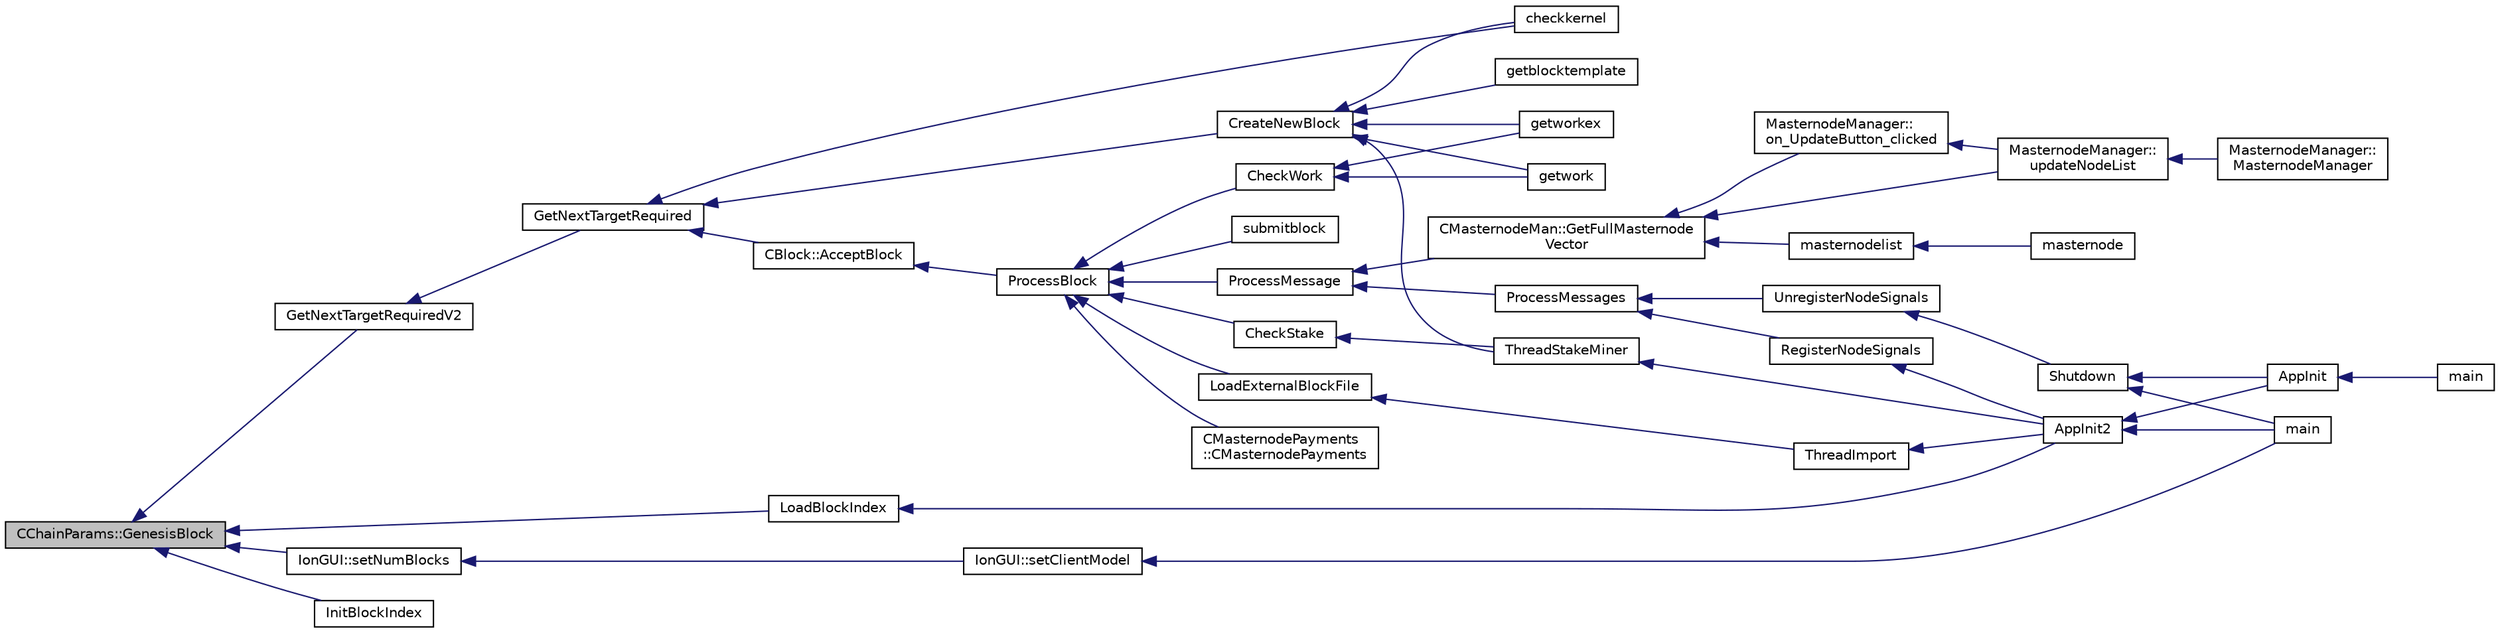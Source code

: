 digraph "CChainParams::GenesisBlock"
{
  edge [fontname="Helvetica",fontsize="10",labelfontname="Helvetica",labelfontsize="10"];
  node [fontname="Helvetica",fontsize="10",shape=record];
  rankdir="LR";
  Node809 [label="CChainParams::GenesisBlock",height=0.2,width=0.4,color="black", fillcolor="grey75", style="filled", fontcolor="black"];
  Node809 -> Node810 [dir="back",color="midnightblue",fontsize="10",style="solid",fontname="Helvetica"];
  Node810 [label="LoadBlockIndex",height=0.2,width=0.4,color="black", fillcolor="white", style="filled",URL="$d4/dbf/main_8h.html#a367f303d34b8a5501ac4d77bebab578c"];
  Node810 -> Node811 [dir="back",color="midnightblue",fontsize="10",style="solid",fontname="Helvetica"];
  Node811 [label="AppInit2",height=0.2,width=0.4,color="black", fillcolor="white", style="filled",URL="$d8/dc0/init_8h.html#a1a4c1bfbf6ba1db77e988b89b9cadfd3",tooltip="Initialize ion. "];
  Node811 -> Node812 [dir="back",color="midnightblue",fontsize="10",style="solid",fontname="Helvetica"];
  Node812 [label="AppInit",height=0.2,width=0.4,color="black", fillcolor="white", style="filled",URL="$d4/d35/iond_8cpp.html#ac59316b767e6984e1285f0531275286b"];
  Node812 -> Node813 [dir="back",color="midnightblue",fontsize="10",style="solid",fontname="Helvetica"];
  Node813 [label="main",height=0.2,width=0.4,color="black", fillcolor="white", style="filled",URL="$d4/d35/iond_8cpp.html#a0ddf1224851353fc92bfbff6f499fa97"];
  Node811 -> Node814 [dir="back",color="midnightblue",fontsize="10",style="solid",fontname="Helvetica"];
  Node814 [label="main",height=0.2,width=0.4,color="black", fillcolor="white", style="filled",URL="$d5/d2d/ion_8cpp.html#a0ddf1224851353fc92bfbff6f499fa97"];
  Node809 -> Node815 [dir="back",color="midnightblue",fontsize="10",style="solid",fontname="Helvetica"];
  Node815 [label="GetNextTargetRequiredV2",height=0.2,width=0.4,color="black", fillcolor="white", style="filled",URL="$d7/d48/proofs_8h.html#af2f79935ec3c4e7b1e9ab32ee4da0f06",tooltip="Calculate difficulty using retarget algorithm V2 by maintaining target. "];
  Node815 -> Node816 [dir="back",color="midnightblue",fontsize="10",style="solid",fontname="Helvetica"];
  Node816 [label="GetNextTargetRequired",height=0.2,width=0.4,color="black", fillcolor="white", style="filled",URL="$d7/d48/proofs_8h.html#a868a58404bd61b6a82901f428d152bae",tooltip="Calculate difficulty using retarget algorithm by maintaining target. "];
  Node816 -> Node817 [dir="back",color="midnightblue",fontsize="10",style="solid",fontname="Helvetica"];
  Node817 [label="CBlock::AcceptBlock",height=0.2,width=0.4,color="black", fillcolor="white", style="filled",URL="$d3/d51/class_c_block.html#a3f990a713116bd15c1f221c88b012ccf"];
  Node817 -> Node818 [dir="back",color="midnightblue",fontsize="10",style="solid",fontname="Helvetica"];
  Node818 [label="ProcessBlock",height=0.2,width=0.4,color="black", fillcolor="white", style="filled",URL="$d4/dbf/main_8h.html#a7c8a7be3439bb5e1e40548a332a3cf29"];
  Node818 -> Node819 [dir="back",color="midnightblue",fontsize="10",style="solid",fontname="Helvetica"];
  Node819 [label="LoadExternalBlockFile",height=0.2,width=0.4,color="black", fillcolor="white", style="filled",URL="$df/d0a/main_8cpp.html#afbdbbb5a1b376748e5460cbcf644a9af"];
  Node819 -> Node820 [dir="back",color="midnightblue",fontsize="10",style="solid",fontname="Helvetica"];
  Node820 [label="ThreadImport",height=0.2,width=0.4,color="black", fillcolor="white", style="filled",URL="$d4/dbf/main_8h.html#a0189c34248cd89bbbe20d4d6045bd7c9"];
  Node820 -> Node811 [dir="back",color="midnightblue",fontsize="10",style="solid",fontname="Helvetica"];
  Node818 -> Node821 [dir="back",color="midnightblue",fontsize="10",style="solid",fontname="Helvetica"];
  Node821 [label="ProcessMessage",height=0.2,width=0.4,color="black", fillcolor="white", style="filled",URL="$df/d0a/main_8cpp.html#a8ba92b1a4bce3c835e887a9073d17d8e"];
  Node821 -> Node822 [dir="back",color="midnightblue",fontsize="10",style="solid",fontname="Helvetica"];
  Node822 [label="ProcessMessages",height=0.2,width=0.4,color="black", fillcolor="white", style="filled",URL="$d4/dbf/main_8h.html#a196f9318f02448b85b28d612698934fd"];
  Node822 -> Node823 [dir="back",color="midnightblue",fontsize="10",style="solid",fontname="Helvetica"];
  Node823 [label="RegisterNodeSignals",height=0.2,width=0.4,color="black", fillcolor="white", style="filled",URL="$d4/dbf/main_8h.html#ab02615ff65f91d69f8d786ec900baa8a",tooltip="Register with a network node to receive its signals. "];
  Node823 -> Node811 [dir="back",color="midnightblue",fontsize="10",style="solid",fontname="Helvetica"];
  Node822 -> Node824 [dir="back",color="midnightblue",fontsize="10",style="solid",fontname="Helvetica"];
  Node824 [label="UnregisterNodeSignals",height=0.2,width=0.4,color="black", fillcolor="white", style="filled",URL="$d4/dbf/main_8h.html#a3ef0cc6e9d9d6435ee2a5569244d6ebd",tooltip="Unregister a network node. "];
  Node824 -> Node825 [dir="back",color="midnightblue",fontsize="10",style="solid",fontname="Helvetica"];
  Node825 [label="Shutdown",height=0.2,width=0.4,color="black", fillcolor="white", style="filled",URL="$d8/dc0/init_8h.html#ac5f038c2b480cf9ef5e19e3eba8dbaf9"];
  Node825 -> Node812 [dir="back",color="midnightblue",fontsize="10",style="solid",fontname="Helvetica"];
  Node825 -> Node814 [dir="back",color="midnightblue",fontsize="10",style="solid",fontname="Helvetica"];
  Node821 -> Node826 [dir="back",color="midnightblue",fontsize="10",style="solid",fontname="Helvetica"];
  Node826 [label="CMasternodeMan::GetFullMasternode\lVector",height=0.2,width=0.4,color="black", fillcolor="white", style="filled",URL="$dc/d6b/class_c_masternode_man.html#ab39e213a7601e1bef2eba1d5d63206f5"];
  Node826 -> Node827 [dir="back",color="midnightblue",fontsize="10",style="solid",fontname="Helvetica"];
  Node827 [label="MasternodeManager::\lupdateNodeList",height=0.2,width=0.4,color="black", fillcolor="white", style="filled",URL="$d9/d70/class_masternode_manager.html#a5485a8bd6ccf673027165cc1207dfae9"];
  Node827 -> Node828 [dir="back",color="midnightblue",fontsize="10",style="solid",fontname="Helvetica"];
  Node828 [label="MasternodeManager::\lMasternodeManager",height=0.2,width=0.4,color="black", fillcolor="white", style="filled",URL="$d9/d70/class_masternode_manager.html#ad18cb99065e056e6b791e2356de826bf"];
  Node826 -> Node829 [dir="back",color="midnightblue",fontsize="10",style="solid",fontname="Helvetica"];
  Node829 [label="MasternodeManager::\lon_UpdateButton_clicked",height=0.2,width=0.4,color="black", fillcolor="white", style="filled",URL="$d9/d70/class_masternode_manager.html#ae8d07b4d869e3eb09fe1be445eff0430"];
  Node829 -> Node827 [dir="back",color="midnightblue",fontsize="10",style="solid",fontname="Helvetica"];
  Node826 -> Node830 [dir="back",color="midnightblue",fontsize="10",style="solid",fontname="Helvetica"];
  Node830 [label="masternodelist",height=0.2,width=0.4,color="black", fillcolor="white", style="filled",URL="$d5/d6b/rpcstashedsend_8cpp.html#a3a7ed7e37f21eb2912afc6e776f7236c"];
  Node830 -> Node831 [dir="back",color="midnightblue",fontsize="10",style="solid",fontname="Helvetica"];
  Node831 [label="masternode",height=0.2,width=0.4,color="black", fillcolor="white", style="filled",URL="$d5/d6b/rpcstashedsend_8cpp.html#a30609e443aeb47c29ed0878d16b1b5e1"];
  Node818 -> Node832 [dir="back",color="midnightblue",fontsize="10",style="solid",fontname="Helvetica"];
  Node832 [label="CMasternodePayments\l::CMasternodePayments",height=0.2,width=0.4,color="black", fillcolor="white", style="filled",URL="$dc/d9a/class_c_masternode_payments.html#a4b9454f265a927528c881716e7649973"];
  Node818 -> Node833 [dir="back",color="midnightblue",fontsize="10",style="solid",fontname="Helvetica"];
  Node833 [label="CheckWork",height=0.2,width=0.4,color="black", fillcolor="white", style="filled",URL="$de/d13/miner_8h.html#aadd8a05aa6d8fae1c0f4daa5e971a12a",tooltip="Check mined proof-of-work block. "];
  Node833 -> Node834 [dir="back",color="midnightblue",fontsize="10",style="solid",fontname="Helvetica"];
  Node834 [label="getworkex",height=0.2,width=0.4,color="black", fillcolor="white", style="filled",URL="$d4/ddd/rpcmining_8cpp.html#aa40f86dc468a3f2ef4a3bba99e20a069"];
  Node833 -> Node835 [dir="back",color="midnightblue",fontsize="10",style="solid",fontname="Helvetica"];
  Node835 [label="getwork",height=0.2,width=0.4,color="black", fillcolor="white", style="filled",URL="$d4/ddd/rpcmining_8cpp.html#a356be62c93d38267a7da9e1cb644d547"];
  Node818 -> Node836 [dir="back",color="midnightblue",fontsize="10",style="solid",fontname="Helvetica"];
  Node836 [label="CheckStake",height=0.2,width=0.4,color="black", fillcolor="white", style="filled",URL="$de/d13/miner_8h.html#a68be4bcfa03b86095641eac5ca996fed",tooltip="Check mined proof-of-stake block. "];
  Node836 -> Node837 [dir="back",color="midnightblue",fontsize="10",style="solid",fontname="Helvetica"];
  Node837 [label="ThreadStakeMiner",height=0.2,width=0.4,color="black", fillcolor="white", style="filled",URL="$d6/de3/miner_8cpp.html#a31faece5ef0e403969b3d3debd79b352"];
  Node837 -> Node811 [dir="back",color="midnightblue",fontsize="10",style="solid",fontname="Helvetica"];
  Node818 -> Node838 [dir="back",color="midnightblue",fontsize="10",style="solid",fontname="Helvetica"];
  Node838 [label="submitblock",height=0.2,width=0.4,color="black", fillcolor="white", style="filled",URL="$d4/ddd/rpcmining_8cpp.html#a6fc1aa077add8cb1c74207056616134d"];
  Node816 -> Node839 [dir="back",color="midnightblue",fontsize="10",style="solid",fontname="Helvetica"];
  Node839 [label="CreateNewBlock",height=0.2,width=0.4,color="black", fillcolor="white", style="filled",URL="$de/d13/miner_8h.html#aca0de7d757e027c2b08bd101c68c1549"];
  Node839 -> Node837 [dir="back",color="midnightblue",fontsize="10",style="solid",fontname="Helvetica"];
  Node839 -> Node840 [dir="back",color="midnightblue",fontsize="10",style="solid",fontname="Helvetica"];
  Node840 [label="checkkernel",height=0.2,width=0.4,color="black", fillcolor="white", style="filled",URL="$d4/ddd/rpcmining_8cpp.html#a36ee2284a7252841b8a62a9531b6acbc"];
  Node839 -> Node834 [dir="back",color="midnightblue",fontsize="10",style="solid",fontname="Helvetica"];
  Node839 -> Node835 [dir="back",color="midnightblue",fontsize="10",style="solid",fontname="Helvetica"];
  Node839 -> Node841 [dir="back",color="midnightblue",fontsize="10",style="solid",fontname="Helvetica"];
  Node841 [label="getblocktemplate",height=0.2,width=0.4,color="black", fillcolor="white", style="filled",URL="$d4/ddd/rpcmining_8cpp.html#a27347eecedd59156c914fcb5ce488f9a"];
  Node816 -> Node840 [dir="back",color="midnightblue",fontsize="10",style="solid",fontname="Helvetica"];
  Node809 -> Node842 [dir="back",color="midnightblue",fontsize="10",style="solid",fontname="Helvetica"];
  Node842 [label="IonGUI::setNumBlocks",height=0.2,width=0.4,color="black", fillcolor="white", style="filled",URL="$dc/d0b/class_ion_g_u_i.html#a542b8a51434274ffd2c8ec83b1fdd28c",tooltip="Set number of blocks shown in the UI. "];
  Node842 -> Node843 [dir="back",color="midnightblue",fontsize="10",style="solid",fontname="Helvetica"];
  Node843 [label="IonGUI::setClientModel",height=0.2,width=0.4,color="black", fillcolor="white", style="filled",URL="$dc/d0b/class_ion_g_u_i.html#aee0c583c834ce4f4c598c29db83b0680",tooltip="Set the client model. "];
  Node843 -> Node814 [dir="back",color="midnightblue",fontsize="10",style="solid",fontname="Helvetica"];
  Node809 -> Node844 [dir="back",color="midnightblue",fontsize="10",style="solid",fontname="Helvetica"];
  Node844 [label="InitBlockIndex",height=0.2,width=0.4,color="black", fillcolor="white", style="filled",URL="$db/d38/validation_8h.html#aaf2e19311fff6b9cd421a9a9d59f7ff1",tooltip="Initialize a new block tree database + block data on disk. "];
}
